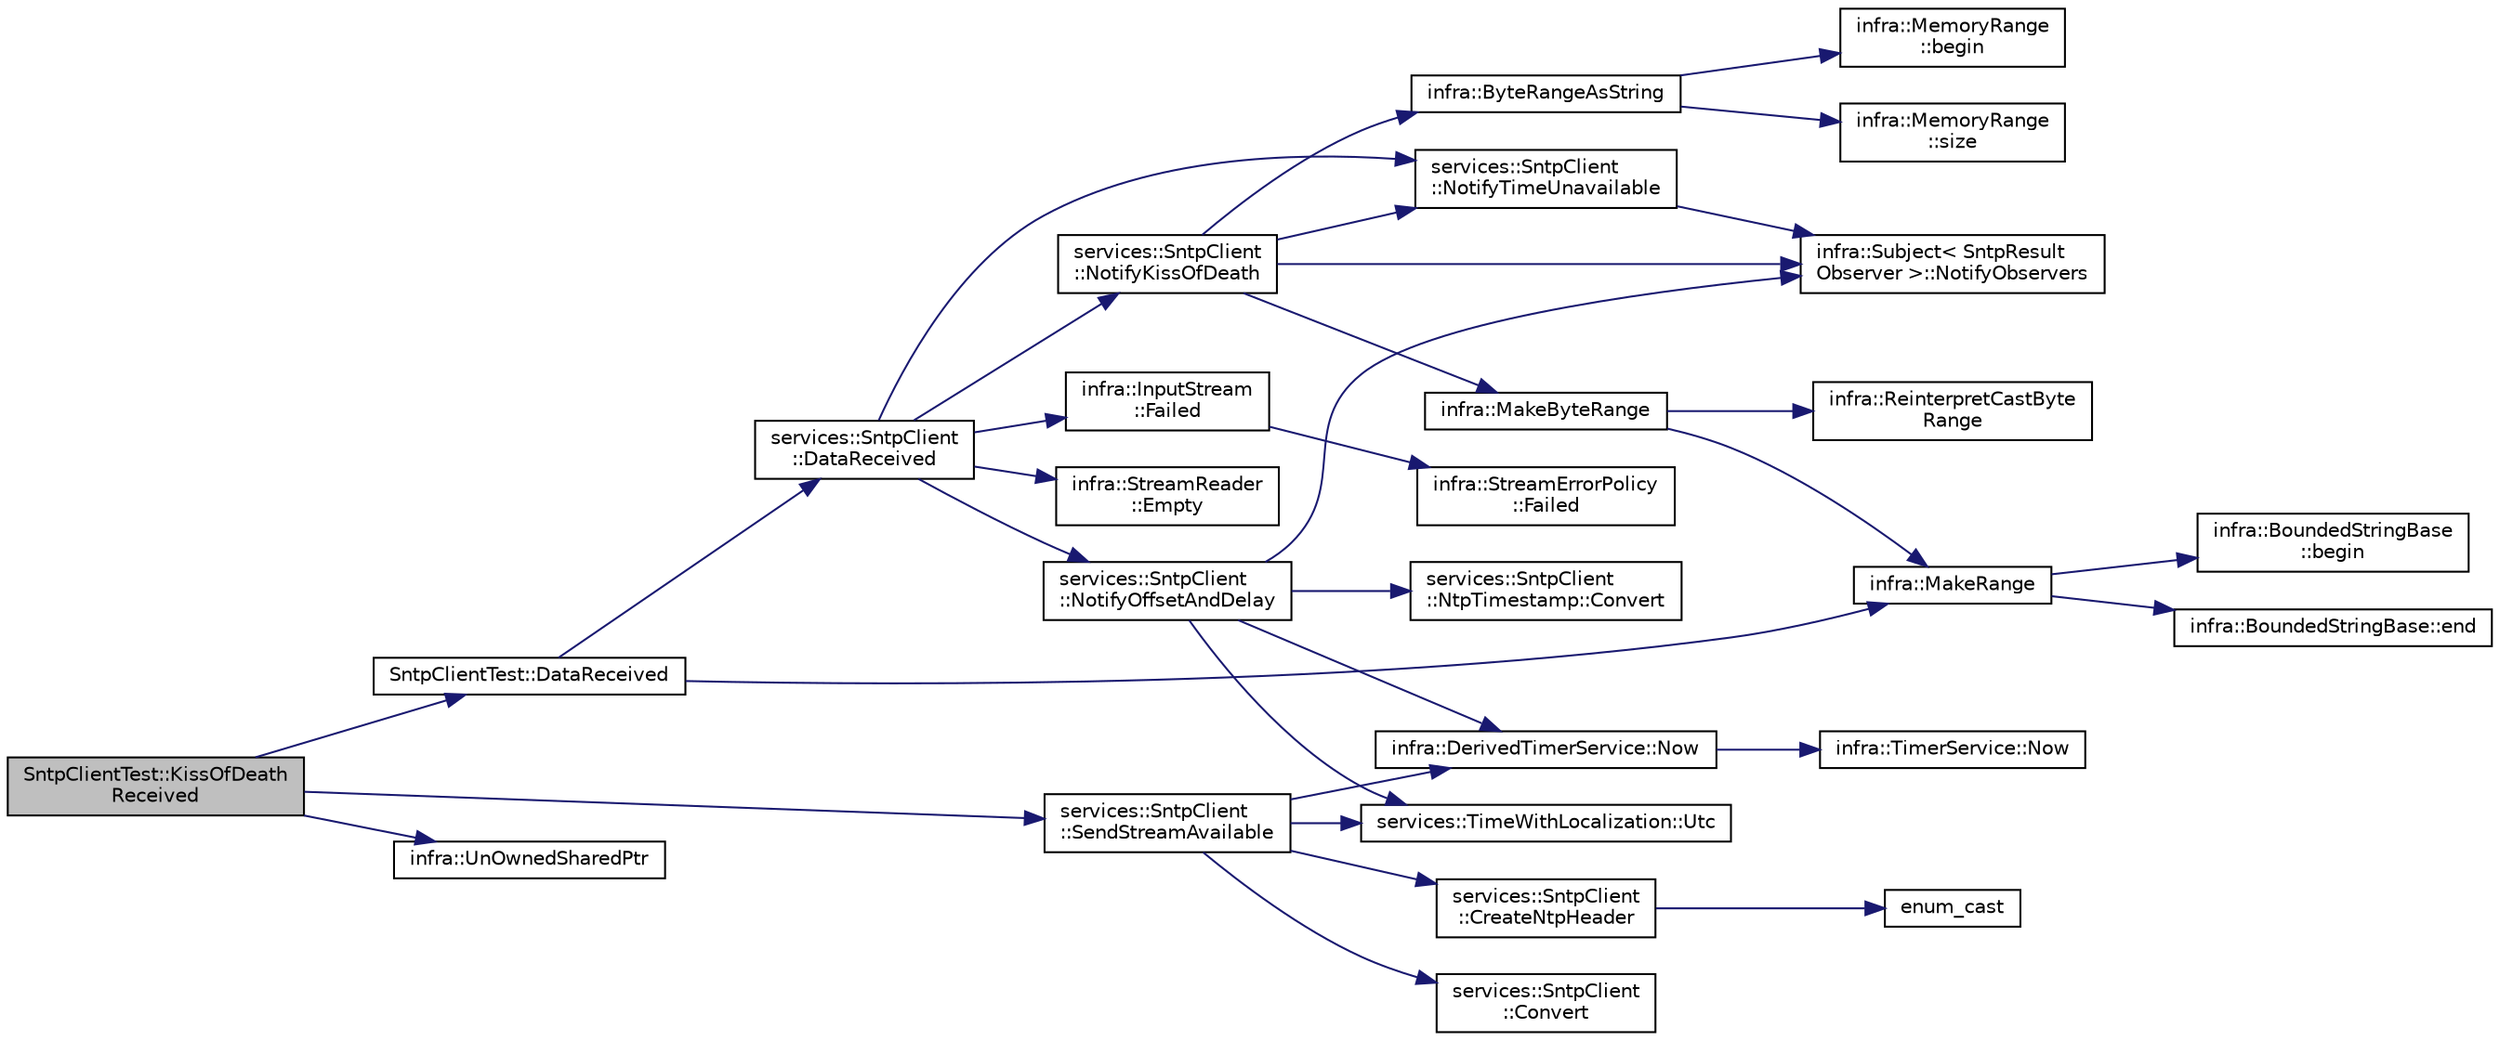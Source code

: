 digraph "SntpClientTest::KissOfDeathReceived"
{
 // INTERACTIVE_SVG=YES
  edge [fontname="Helvetica",fontsize="10",labelfontname="Helvetica",labelfontsize="10"];
  node [fontname="Helvetica",fontsize="10",shape=record];
  rankdir="LR";
  Node49 [label="SntpClientTest::KissOfDeath\lReceived",height=0.2,width=0.4,color="black", fillcolor="grey75", style="filled", fontcolor="black"];
  Node49 -> Node50 [color="midnightblue",fontsize="10",style="solid",fontname="Helvetica"];
  Node50 [label="SntpClientTest::DataReceived",height=0.2,width=0.4,color="black", fillcolor="white", style="filled",URL="$d4/d49/class_sntp_client_test.html#a0f655c884bc3a8d346b8a704b27341b3"];
  Node50 -> Node51 [color="midnightblue",fontsize="10",style="solid",fontname="Helvetica"];
  Node51 [label="services::SntpClient\l::DataReceived",height=0.2,width=0.4,color="black", fillcolor="white", style="filled",URL="$d8/d04/classservices_1_1_sntp_client.html#a34f569549a7c6f789382a6dd9f44ba24"];
  Node51 -> Node52 [color="midnightblue",fontsize="10",style="solid",fontname="Helvetica"];
  Node52 [label="infra::StreamReader\l::Empty",height=0.2,width=0.4,color="black", fillcolor="white", style="filled",URL="$d2/d90/classinfra_1_1_stream_reader.html#a072ccaa780dbf7599fa984a0d1ff7413"];
  Node51 -> Node53 [color="midnightblue",fontsize="10",style="solid",fontname="Helvetica"];
  Node53 [label="services::SntpClient\l::NotifyTimeUnavailable",height=0.2,width=0.4,color="black", fillcolor="white", style="filled",URL="$d8/d04/classservices_1_1_sntp_client.html#a50f4b45c74f1236d13c6fabba8041474"];
  Node53 -> Node54 [color="midnightblue",fontsize="10",style="solid",fontname="Helvetica"];
  Node54 [label="infra::Subject\< SntpResult\lObserver \>::NotifyObservers",height=0.2,width=0.4,color="black", fillcolor="white", style="filled",URL="$d1/db2/classinfra_1_1_subject.html#a0992f3cdf215e556c9a1166d2234ecba"];
  Node51 -> Node55 [color="midnightblue",fontsize="10",style="solid",fontname="Helvetica"];
  Node55 [label="infra::InputStream\l::Failed",height=0.2,width=0.4,color="black", fillcolor="white", style="filled",URL="$db/dda/classinfra_1_1_input_stream.html#ae6c6c4af7669aa70e60847a11ffd8e85"];
  Node55 -> Node56 [color="midnightblue",fontsize="10",style="solid",fontname="Helvetica"];
  Node56 [label="infra::StreamErrorPolicy\l::Failed",height=0.2,width=0.4,color="black", fillcolor="white", style="filled",URL="$d5/d4a/classinfra_1_1_stream_error_policy.html#ac1558d645711dd9685f926115719eb15"];
  Node51 -> Node57 [color="midnightblue",fontsize="10",style="solid",fontname="Helvetica"];
  Node57 [label="services::SntpClient\l::NotifyKissOfDeath",height=0.2,width=0.4,color="black", fillcolor="white", style="filled",URL="$d8/d04/classservices_1_1_sntp_client.html#a40cb44a10aa5446ba30c4e6e4dd3cedd"];
  Node57 -> Node58 [color="midnightblue",fontsize="10",style="solid",fontname="Helvetica"];
  Node58 [label="infra::ByteRangeAsString",height=0.2,width=0.4,color="black", fillcolor="white", style="filled",URL="$d0/de3/namespaceinfra.html#ad3ab5a04b30f8c78b822d60f8d142b71"];
  Node58 -> Node59 [color="midnightblue",fontsize="10",style="solid",fontname="Helvetica"];
  Node59 [label="infra::MemoryRange\l::begin",height=0.2,width=0.4,color="black", fillcolor="white", style="filled",URL="$d0/d6d/classinfra_1_1_memory_range.html#a7a83ceae17802af5ecebfb9557912ece"];
  Node58 -> Node60 [color="midnightblue",fontsize="10",style="solid",fontname="Helvetica"];
  Node60 [label="infra::MemoryRange\l::size",height=0.2,width=0.4,color="black", fillcolor="white", style="filled",URL="$d0/d6d/classinfra_1_1_memory_range.html#ae8fbbf531d3696b6a64ac13385acdc66"];
  Node57 -> Node61 [color="midnightblue",fontsize="10",style="solid",fontname="Helvetica"];
  Node61 [label="infra::MakeByteRange",height=0.2,width=0.4,color="black", fillcolor="white", style="filled",URL="$d0/de3/namespaceinfra.html#ae4478bf95f90ceb679642cb4180f205f"];
  Node61 -> Node62 [color="midnightblue",fontsize="10",style="solid",fontname="Helvetica"];
  Node62 [label="infra::ReinterpretCastByte\lRange",height=0.2,width=0.4,color="black", fillcolor="white", style="filled",URL="$d0/de3/namespaceinfra.html#a74203fdf2e029d2667c7e4925092cc9a"];
  Node61 -> Node63 [color="midnightblue",fontsize="10",style="solid",fontname="Helvetica"];
  Node63 [label="infra::MakeRange",height=0.2,width=0.4,color="black", fillcolor="white", style="filled",URL="$d0/de3/namespaceinfra.html#afe38b7d4318537de2f28b244211c4275"];
  Node63 -> Node64 [color="midnightblue",fontsize="10",style="solid",fontname="Helvetica"];
  Node64 [label="infra::BoundedStringBase\l::begin",height=0.2,width=0.4,color="black", fillcolor="white", style="filled",URL="$d1/d2a/classinfra_1_1_bounded_string_base.html#aef23e4250cad2fdc69ccc39f68734233"];
  Node63 -> Node65 [color="midnightblue",fontsize="10",style="solid",fontname="Helvetica"];
  Node65 [label="infra::BoundedStringBase::end",height=0.2,width=0.4,color="black", fillcolor="white", style="filled",URL="$d1/d2a/classinfra_1_1_bounded_string_base.html#af5021f1ea3898146d0a55c2895f07dbf"];
  Node57 -> Node54 [color="midnightblue",fontsize="10",style="solid",fontname="Helvetica"];
  Node57 -> Node53 [color="midnightblue",fontsize="10",style="solid",fontname="Helvetica"];
  Node51 -> Node66 [color="midnightblue",fontsize="10",style="solid",fontname="Helvetica"];
  Node66 [label="services::SntpClient\l::NotifyOffsetAndDelay",height=0.2,width=0.4,color="black", fillcolor="white", style="filled",URL="$d8/d04/classservices_1_1_sntp_client.html#a221c7cd699661e4440413c96e75cea75"];
  Node66 -> Node67 [color="midnightblue",fontsize="10",style="solid",fontname="Helvetica"];
  Node67 [label="services::SntpClient\l::NtpTimestamp::Convert",height=0.2,width=0.4,color="black", fillcolor="white", style="filled",URL="$d3/d15/structservices_1_1_sntp_client_1_1_ntp_timestamp.html#a4e39dffaaf3706e060a5c9bfdec131a1"];
  Node66 -> Node68 [color="midnightblue",fontsize="10",style="solid",fontname="Helvetica"];
  Node68 [label="services::TimeWithLocalization::Utc",height=0.2,width=0.4,color="black", fillcolor="white", style="filled",URL="$da/dc6/classservices_1_1_time_with_localization.html#addff1b75a015f178c4e8f1d9bb45acfb"];
  Node66 -> Node69 [color="midnightblue",fontsize="10",style="solid",fontname="Helvetica"];
  Node69 [label="infra::DerivedTimerService::Now",height=0.2,width=0.4,color="black", fillcolor="white", style="filled",URL="$db/d9d/classinfra_1_1_derived_timer_service.html#a09b9ef12b60c780c437545c00258c859"];
  Node69 -> Node70 [color="midnightblue",fontsize="10",style="solid",fontname="Helvetica"];
  Node70 [label="infra::TimerService::Now",height=0.2,width=0.4,color="black", fillcolor="white", style="filled",URL="$da/def/classinfra_1_1_timer_service.html#acb34d2766047f27ebcd1f552916c9a99"];
  Node66 -> Node54 [color="midnightblue",fontsize="10",style="solid",fontname="Helvetica"];
  Node50 -> Node63 [color="midnightblue",fontsize="10",style="solid",fontname="Helvetica"];
  Node49 -> Node71 [color="midnightblue",fontsize="10",style="solid",fontname="Helvetica"];
  Node71 [label="services::SntpClient\l::SendStreamAvailable",height=0.2,width=0.4,color="black", fillcolor="white", style="filled",URL="$d8/d04/classservices_1_1_sntp_client.html#a11eacb36be58032d1e8fd43d53eae2ef"];
  Node71 -> Node68 [color="midnightblue",fontsize="10",style="solid",fontname="Helvetica"];
  Node71 -> Node69 [color="midnightblue",fontsize="10",style="solid",fontname="Helvetica"];
  Node71 -> Node72 [color="midnightblue",fontsize="10",style="solid",fontname="Helvetica"];
  Node72 [label="services::SntpClient\l::CreateNtpHeader",height=0.2,width=0.4,color="black", fillcolor="white", style="filled",URL="$d8/d04/classservices_1_1_sntp_client.html#a1f50690a4aa163cc5b9543becaed3526"];
  Node72 -> Node73 [color="midnightblue",fontsize="10",style="solid",fontname="Helvetica"];
  Node73 [label="enum_cast",height=0.2,width=0.4,color="black", fillcolor="white", style="filled",URL="$da/d2d/_sntp_client_8cpp.html#a7c914dd0c819482b29c0a124141aad0a"];
  Node71 -> Node74 [color="midnightblue",fontsize="10",style="solid",fontname="Helvetica"];
  Node74 [label="services::SntpClient\l::Convert",height=0.2,width=0.4,color="black", fillcolor="white", style="filled",URL="$d8/d04/classservices_1_1_sntp_client.html#a324a82c37ce0c0afd87b07cd49b3f21d"];
  Node49 -> Node75 [color="midnightblue",fontsize="10",style="solid",fontname="Helvetica"];
  Node75 [label="infra::UnOwnedSharedPtr",height=0.2,width=0.4,color="black", fillcolor="white", style="filled",URL="$d0/de3/namespaceinfra.html#ac3c0a826875c1144325a232134f08146"];
}

